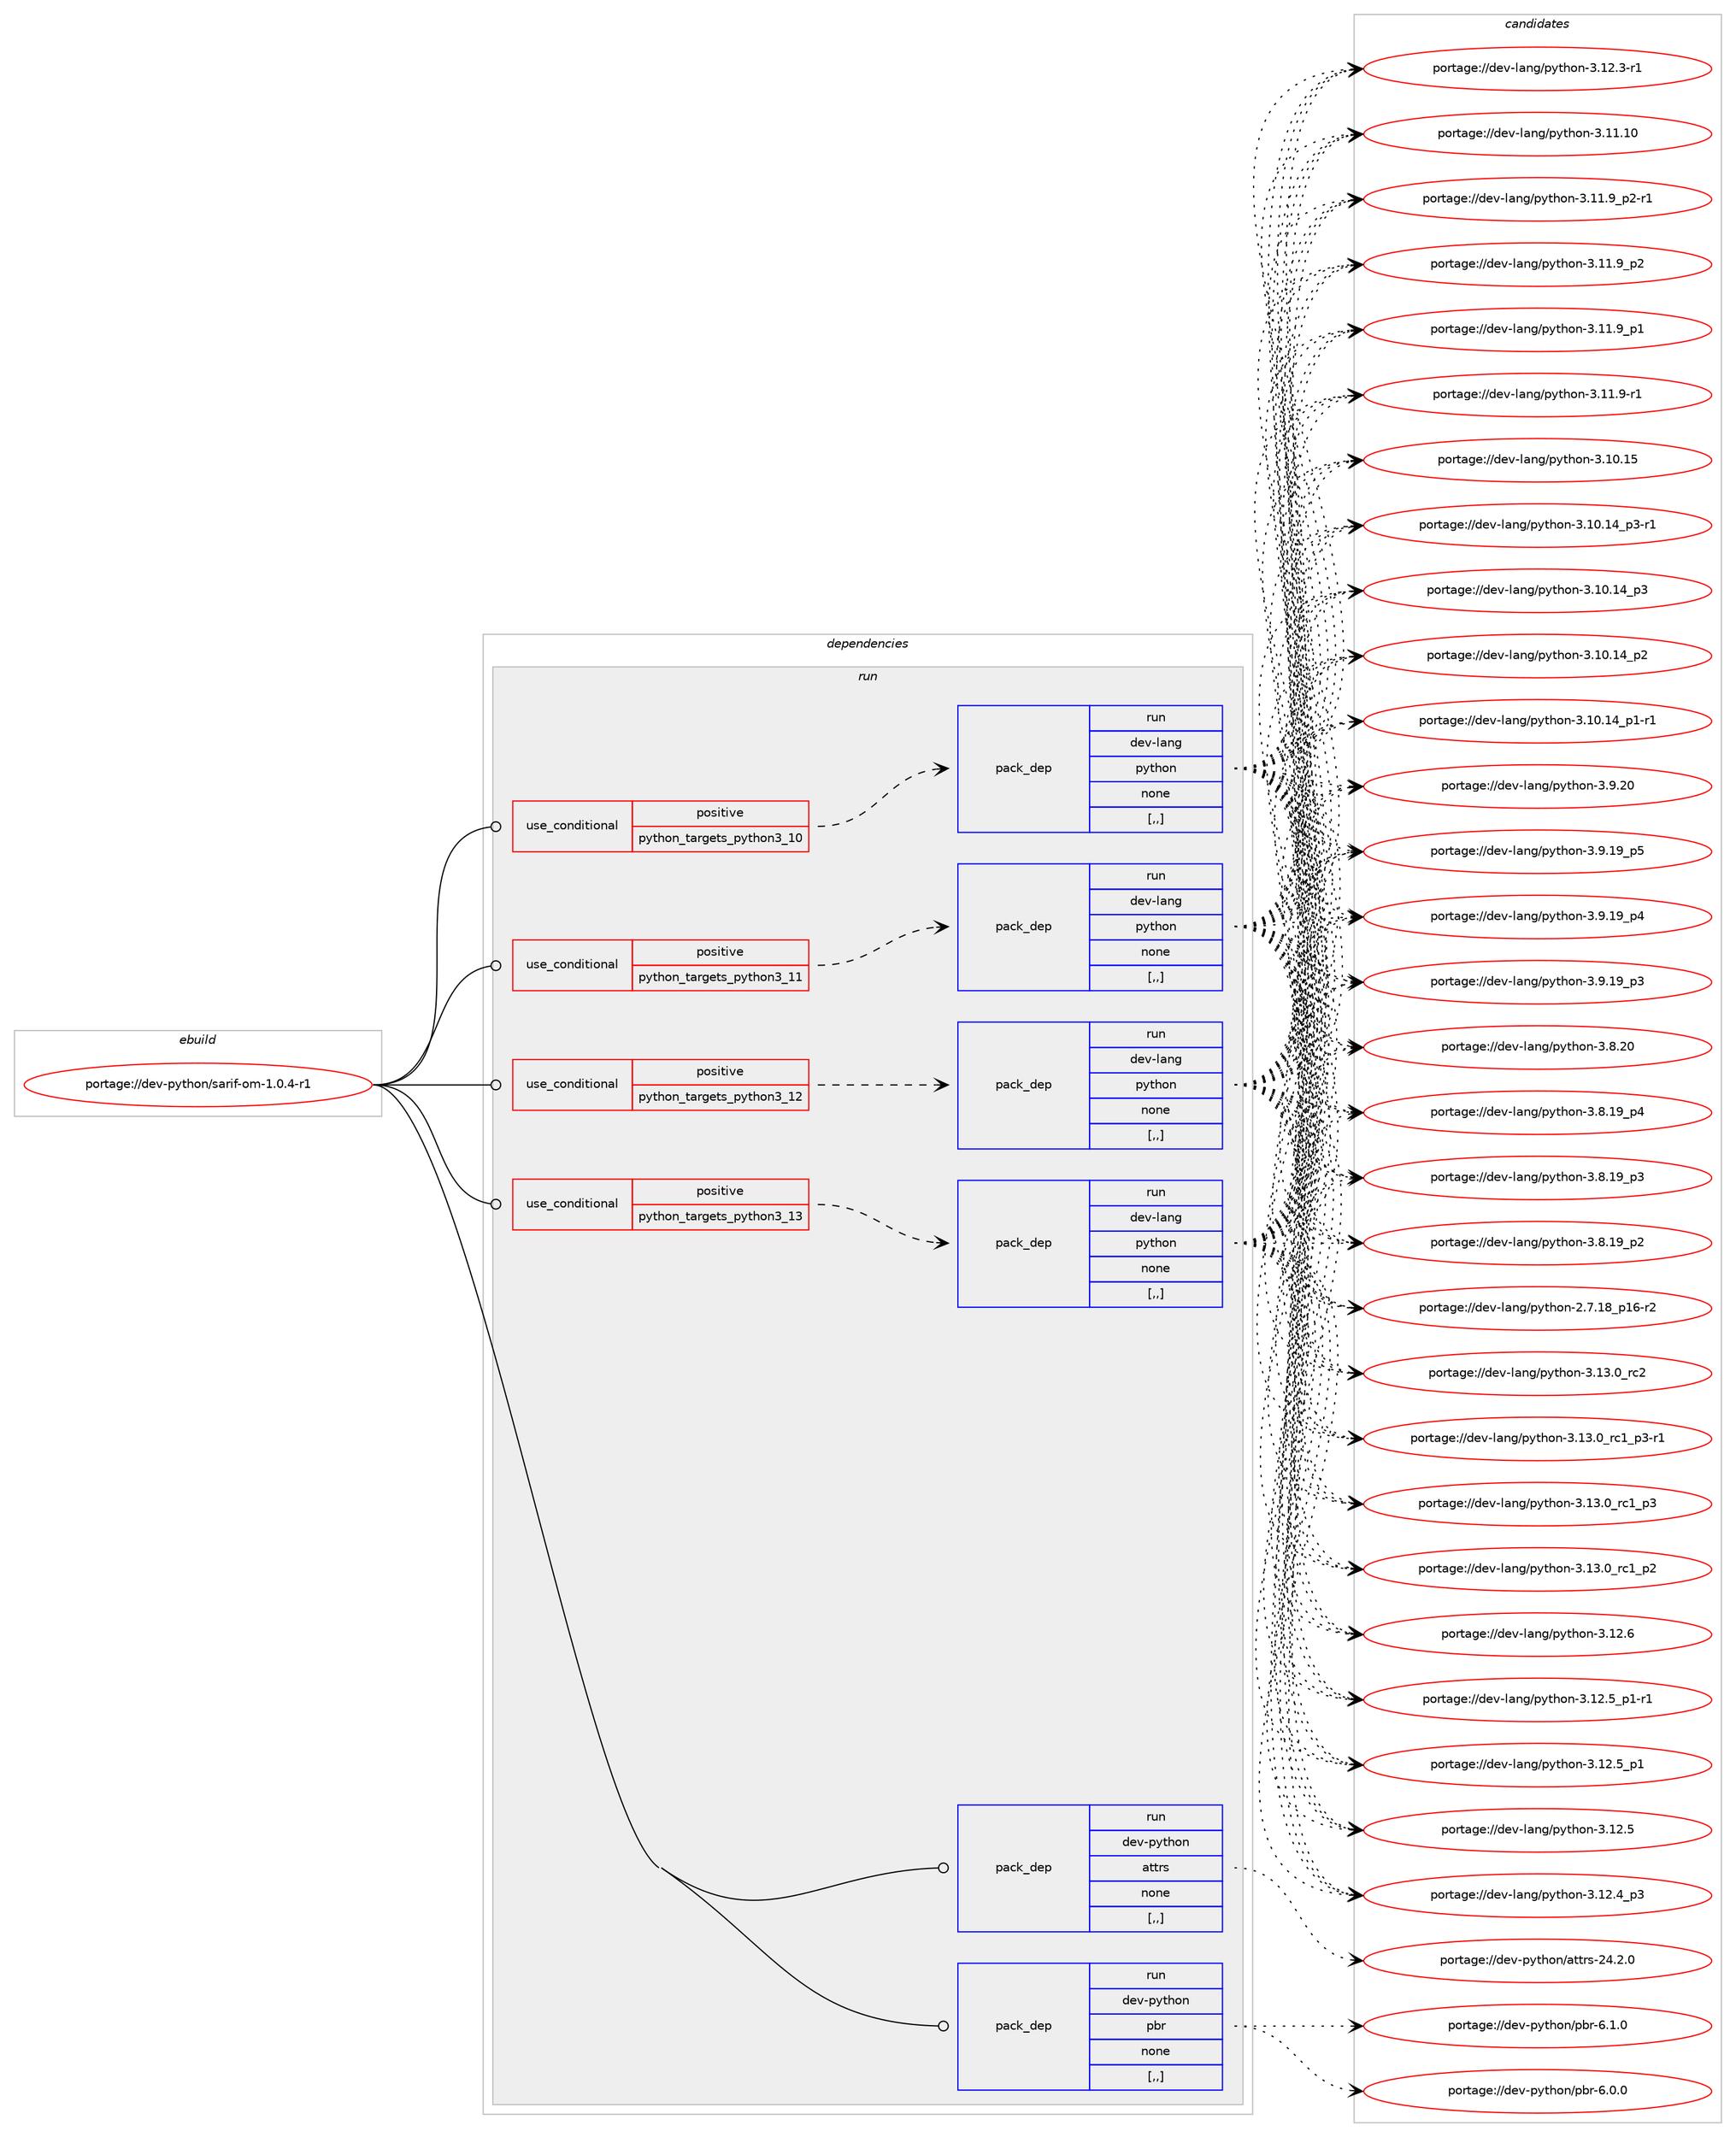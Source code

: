 digraph prolog {

# *************
# Graph options
# *************

newrank=true;
concentrate=true;
compound=true;
graph [rankdir=LR,fontname=Helvetica,fontsize=10,ranksep=1.5];#, ranksep=2.5, nodesep=0.2];
edge  [arrowhead=vee];
node  [fontname=Helvetica,fontsize=10];

# **********
# The ebuild
# **********

subgraph cluster_leftcol {
color=gray;
label=<<i>ebuild</i>>;
id [label="portage://dev-python/sarif-om-1.0.4-r1", color=red, width=4, href="../dev-python/sarif-om-1.0.4-r1.svg"];
}

# ****************
# The dependencies
# ****************

subgraph cluster_midcol {
color=gray;
label=<<i>dependencies</i>>;
subgraph cluster_compile {
fillcolor="#eeeeee";
style=filled;
label=<<i>compile</i>>;
}
subgraph cluster_compileandrun {
fillcolor="#eeeeee";
style=filled;
label=<<i>compile and run</i>>;
}
subgraph cluster_run {
fillcolor="#eeeeee";
style=filled;
label=<<i>run</i>>;
subgraph cond169907 {
dependency657814 [label=<<TABLE BORDER="0" CELLBORDER="1" CELLSPACING="0" CELLPADDING="4"><TR><TD ROWSPAN="3" CELLPADDING="10">use_conditional</TD></TR><TR><TD>positive</TD></TR><TR><TD>python_targets_python3_10</TD></TR></TABLE>>, shape=none, color=red];
subgraph pack483045 {
dependency657815 [label=<<TABLE BORDER="0" CELLBORDER="1" CELLSPACING="0" CELLPADDING="4" WIDTH="220"><TR><TD ROWSPAN="6" CELLPADDING="30">pack_dep</TD></TR><TR><TD WIDTH="110">run</TD></TR><TR><TD>dev-lang</TD></TR><TR><TD>python</TD></TR><TR><TD>none</TD></TR><TR><TD>[,,]</TD></TR></TABLE>>, shape=none, color=blue];
}
dependency657814:e -> dependency657815:w [weight=20,style="dashed",arrowhead="vee"];
}
id:e -> dependency657814:w [weight=20,style="solid",arrowhead="odot"];
subgraph cond169908 {
dependency657816 [label=<<TABLE BORDER="0" CELLBORDER="1" CELLSPACING="0" CELLPADDING="4"><TR><TD ROWSPAN="3" CELLPADDING="10">use_conditional</TD></TR><TR><TD>positive</TD></TR><TR><TD>python_targets_python3_11</TD></TR></TABLE>>, shape=none, color=red];
subgraph pack483046 {
dependency657817 [label=<<TABLE BORDER="0" CELLBORDER="1" CELLSPACING="0" CELLPADDING="4" WIDTH="220"><TR><TD ROWSPAN="6" CELLPADDING="30">pack_dep</TD></TR><TR><TD WIDTH="110">run</TD></TR><TR><TD>dev-lang</TD></TR><TR><TD>python</TD></TR><TR><TD>none</TD></TR><TR><TD>[,,]</TD></TR></TABLE>>, shape=none, color=blue];
}
dependency657816:e -> dependency657817:w [weight=20,style="dashed",arrowhead="vee"];
}
id:e -> dependency657816:w [weight=20,style="solid",arrowhead="odot"];
subgraph cond169909 {
dependency657818 [label=<<TABLE BORDER="0" CELLBORDER="1" CELLSPACING="0" CELLPADDING="4"><TR><TD ROWSPAN="3" CELLPADDING="10">use_conditional</TD></TR><TR><TD>positive</TD></TR><TR><TD>python_targets_python3_12</TD></TR></TABLE>>, shape=none, color=red];
subgraph pack483047 {
dependency657819 [label=<<TABLE BORDER="0" CELLBORDER="1" CELLSPACING="0" CELLPADDING="4" WIDTH="220"><TR><TD ROWSPAN="6" CELLPADDING="30">pack_dep</TD></TR><TR><TD WIDTH="110">run</TD></TR><TR><TD>dev-lang</TD></TR><TR><TD>python</TD></TR><TR><TD>none</TD></TR><TR><TD>[,,]</TD></TR></TABLE>>, shape=none, color=blue];
}
dependency657818:e -> dependency657819:w [weight=20,style="dashed",arrowhead="vee"];
}
id:e -> dependency657818:w [weight=20,style="solid",arrowhead="odot"];
subgraph cond169910 {
dependency657820 [label=<<TABLE BORDER="0" CELLBORDER="1" CELLSPACING="0" CELLPADDING="4"><TR><TD ROWSPAN="3" CELLPADDING="10">use_conditional</TD></TR><TR><TD>positive</TD></TR><TR><TD>python_targets_python3_13</TD></TR></TABLE>>, shape=none, color=red];
subgraph pack483048 {
dependency657821 [label=<<TABLE BORDER="0" CELLBORDER="1" CELLSPACING="0" CELLPADDING="4" WIDTH="220"><TR><TD ROWSPAN="6" CELLPADDING="30">pack_dep</TD></TR><TR><TD WIDTH="110">run</TD></TR><TR><TD>dev-lang</TD></TR><TR><TD>python</TD></TR><TR><TD>none</TD></TR><TR><TD>[,,]</TD></TR></TABLE>>, shape=none, color=blue];
}
dependency657820:e -> dependency657821:w [weight=20,style="dashed",arrowhead="vee"];
}
id:e -> dependency657820:w [weight=20,style="solid",arrowhead="odot"];
subgraph pack483049 {
dependency657822 [label=<<TABLE BORDER="0" CELLBORDER="1" CELLSPACING="0" CELLPADDING="4" WIDTH="220"><TR><TD ROWSPAN="6" CELLPADDING="30">pack_dep</TD></TR><TR><TD WIDTH="110">run</TD></TR><TR><TD>dev-python</TD></TR><TR><TD>attrs</TD></TR><TR><TD>none</TD></TR><TR><TD>[,,]</TD></TR></TABLE>>, shape=none, color=blue];
}
id:e -> dependency657822:w [weight=20,style="solid",arrowhead="odot"];
subgraph pack483050 {
dependency657823 [label=<<TABLE BORDER="0" CELLBORDER="1" CELLSPACING="0" CELLPADDING="4" WIDTH="220"><TR><TD ROWSPAN="6" CELLPADDING="30">pack_dep</TD></TR><TR><TD WIDTH="110">run</TD></TR><TR><TD>dev-python</TD></TR><TR><TD>pbr</TD></TR><TR><TD>none</TD></TR><TR><TD>[,,]</TD></TR></TABLE>>, shape=none, color=blue];
}
id:e -> dependency657823:w [weight=20,style="solid",arrowhead="odot"];
}
}

# **************
# The candidates
# **************

subgraph cluster_choices {
rank=same;
color=gray;
label=<<i>candidates</i>>;

subgraph choice483045 {
color=black;
nodesep=1;
choice10010111845108971101034711212111610411111045514649514648951149950 [label="portage://dev-lang/python-3.13.0_rc2", color=red, width=4,href="../dev-lang/python-3.13.0_rc2.svg"];
choice1001011184510897110103471121211161041111104551464951464895114994995112514511449 [label="portage://dev-lang/python-3.13.0_rc1_p3-r1", color=red, width=4,href="../dev-lang/python-3.13.0_rc1_p3-r1.svg"];
choice100101118451089711010347112121116104111110455146495146489511499499511251 [label="portage://dev-lang/python-3.13.0_rc1_p3", color=red, width=4,href="../dev-lang/python-3.13.0_rc1_p3.svg"];
choice100101118451089711010347112121116104111110455146495146489511499499511250 [label="portage://dev-lang/python-3.13.0_rc1_p2", color=red, width=4,href="../dev-lang/python-3.13.0_rc1_p2.svg"];
choice10010111845108971101034711212111610411111045514649504654 [label="portage://dev-lang/python-3.12.6", color=red, width=4,href="../dev-lang/python-3.12.6.svg"];
choice1001011184510897110103471121211161041111104551464950465395112494511449 [label="portage://dev-lang/python-3.12.5_p1-r1", color=red, width=4,href="../dev-lang/python-3.12.5_p1-r1.svg"];
choice100101118451089711010347112121116104111110455146495046539511249 [label="portage://dev-lang/python-3.12.5_p1", color=red, width=4,href="../dev-lang/python-3.12.5_p1.svg"];
choice10010111845108971101034711212111610411111045514649504653 [label="portage://dev-lang/python-3.12.5", color=red, width=4,href="../dev-lang/python-3.12.5.svg"];
choice100101118451089711010347112121116104111110455146495046529511251 [label="portage://dev-lang/python-3.12.4_p3", color=red, width=4,href="../dev-lang/python-3.12.4_p3.svg"];
choice100101118451089711010347112121116104111110455146495046514511449 [label="portage://dev-lang/python-3.12.3-r1", color=red, width=4,href="../dev-lang/python-3.12.3-r1.svg"];
choice1001011184510897110103471121211161041111104551464949464948 [label="portage://dev-lang/python-3.11.10", color=red, width=4,href="../dev-lang/python-3.11.10.svg"];
choice1001011184510897110103471121211161041111104551464949465795112504511449 [label="portage://dev-lang/python-3.11.9_p2-r1", color=red, width=4,href="../dev-lang/python-3.11.9_p2-r1.svg"];
choice100101118451089711010347112121116104111110455146494946579511250 [label="portage://dev-lang/python-3.11.9_p2", color=red, width=4,href="../dev-lang/python-3.11.9_p2.svg"];
choice100101118451089711010347112121116104111110455146494946579511249 [label="portage://dev-lang/python-3.11.9_p1", color=red, width=4,href="../dev-lang/python-3.11.9_p1.svg"];
choice100101118451089711010347112121116104111110455146494946574511449 [label="portage://dev-lang/python-3.11.9-r1", color=red, width=4,href="../dev-lang/python-3.11.9-r1.svg"];
choice1001011184510897110103471121211161041111104551464948464953 [label="portage://dev-lang/python-3.10.15", color=red, width=4,href="../dev-lang/python-3.10.15.svg"];
choice100101118451089711010347112121116104111110455146494846495295112514511449 [label="portage://dev-lang/python-3.10.14_p3-r1", color=red, width=4,href="../dev-lang/python-3.10.14_p3-r1.svg"];
choice10010111845108971101034711212111610411111045514649484649529511251 [label="portage://dev-lang/python-3.10.14_p3", color=red, width=4,href="../dev-lang/python-3.10.14_p3.svg"];
choice10010111845108971101034711212111610411111045514649484649529511250 [label="portage://dev-lang/python-3.10.14_p2", color=red, width=4,href="../dev-lang/python-3.10.14_p2.svg"];
choice100101118451089711010347112121116104111110455146494846495295112494511449 [label="portage://dev-lang/python-3.10.14_p1-r1", color=red, width=4,href="../dev-lang/python-3.10.14_p1-r1.svg"];
choice10010111845108971101034711212111610411111045514657465048 [label="portage://dev-lang/python-3.9.20", color=red, width=4,href="../dev-lang/python-3.9.20.svg"];
choice100101118451089711010347112121116104111110455146574649579511253 [label="portage://dev-lang/python-3.9.19_p5", color=red, width=4,href="../dev-lang/python-3.9.19_p5.svg"];
choice100101118451089711010347112121116104111110455146574649579511252 [label="portage://dev-lang/python-3.9.19_p4", color=red, width=4,href="../dev-lang/python-3.9.19_p4.svg"];
choice100101118451089711010347112121116104111110455146574649579511251 [label="portage://dev-lang/python-3.9.19_p3", color=red, width=4,href="../dev-lang/python-3.9.19_p3.svg"];
choice10010111845108971101034711212111610411111045514656465048 [label="portage://dev-lang/python-3.8.20", color=red, width=4,href="../dev-lang/python-3.8.20.svg"];
choice100101118451089711010347112121116104111110455146564649579511252 [label="portage://dev-lang/python-3.8.19_p4", color=red, width=4,href="../dev-lang/python-3.8.19_p4.svg"];
choice100101118451089711010347112121116104111110455146564649579511251 [label="portage://dev-lang/python-3.8.19_p3", color=red, width=4,href="../dev-lang/python-3.8.19_p3.svg"];
choice100101118451089711010347112121116104111110455146564649579511250 [label="portage://dev-lang/python-3.8.19_p2", color=red, width=4,href="../dev-lang/python-3.8.19_p2.svg"];
choice100101118451089711010347112121116104111110455046554649569511249544511450 [label="portage://dev-lang/python-2.7.18_p16-r2", color=red, width=4,href="../dev-lang/python-2.7.18_p16-r2.svg"];
dependency657815:e -> choice10010111845108971101034711212111610411111045514649514648951149950:w [style=dotted,weight="100"];
dependency657815:e -> choice1001011184510897110103471121211161041111104551464951464895114994995112514511449:w [style=dotted,weight="100"];
dependency657815:e -> choice100101118451089711010347112121116104111110455146495146489511499499511251:w [style=dotted,weight="100"];
dependency657815:e -> choice100101118451089711010347112121116104111110455146495146489511499499511250:w [style=dotted,weight="100"];
dependency657815:e -> choice10010111845108971101034711212111610411111045514649504654:w [style=dotted,weight="100"];
dependency657815:e -> choice1001011184510897110103471121211161041111104551464950465395112494511449:w [style=dotted,weight="100"];
dependency657815:e -> choice100101118451089711010347112121116104111110455146495046539511249:w [style=dotted,weight="100"];
dependency657815:e -> choice10010111845108971101034711212111610411111045514649504653:w [style=dotted,weight="100"];
dependency657815:e -> choice100101118451089711010347112121116104111110455146495046529511251:w [style=dotted,weight="100"];
dependency657815:e -> choice100101118451089711010347112121116104111110455146495046514511449:w [style=dotted,weight="100"];
dependency657815:e -> choice1001011184510897110103471121211161041111104551464949464948:w [style=dotted,weight="100"];
dependency657815:e -> choice1001011184510897110103471121211161041111104551464949465795112504511449:w [style=dotted,weight="100"];
dependency657815:e -> choice100101118451089711010347112121116104111110455146494946579511250:w [style=dotted,weight="100"];
dependency657815:e -> choice100101118451089711010347112121116104111110455146494946579511249:w [style=dotted,weight="100"];
dependency657815:e -> choice100101118451089711010347112121116104111110455146494946574511449:w [style=dotted,weight="100"];
dependency657815:e -> choice1001011184510897110103471121211161041111104551464948464953:w [style=dotted,weight="100"];
dependency657815:e -> choice100101118451089711010347112121116104111110455146494846495295112514511449:w [style=dotted,weight="100"];
dependency657815:e -> choice10010111845108971101034711212111610411111045514649484649529511251:w [style=dotted,weight="100"];
dependency657815:e -> choice10010111845108971101034711212111610411111045514649484649529511250:w [style=dotted,weight="100"];
dependency657815:e -> choice100101118451089711010347112121116104111110455146494846495295112494511449:w [style=dotted,weight="100"];
dependency657815:e -> choice10010111845108971101034711212111610411111045514657465048:w [style=dotted,weight="100"];
dependency657815:e -> choice100101118451089711010347112121116104111110455146574649579511253:w [style=dotted,weight="100"];
dependency657815:e -> choice100101118451089711010347112121116104111110455146574649579511252:w [style=dotted,weight="100"];
dependency657815:e -> choice100101118451089711010347112121116104111110455146574649579511251:w [style=dotted,weight="100"];
dependency657815:e -> choice10010111845108971101034711212111610411111045514656465048:w [style=dotted,weight="100"];
dependency657815:e -> choice100101118451089711010347112121116104111110455146564649579511252:w [style=dotted,weight="100"];
dependency657815:e -> choice100101118451089711010347112121116104111110455146564649579511251:w [style=dotted,weight="100"];
dependency657815:e -> choice100101118451089711010347112121116104111110455146564649579511250:w [style=dotted,weight="100"];
dependency657815:e -> choice100101118451089711010347112121116104111110455046554649569511249544511450:w [style=dotted,weight="100"];
}
subgraph choice483046 {
color=black;
nodesep=1;
choice10010111845108971101034711212111610411111045514649514648951149950 [label="portage://dev-lang/python-3.13.0_rc2", color=red, width=4,href="../dev-lang/python-3.13.0_rc2.svg"];
choice1001011184510897110103471121211161041111104551464951464895114994995112514511449 [label="portage://dev-lang/python-3.13.0_rc1_p3-r1", color=red, width=4,href="../dev-lang/python-3.13.0_rc1_p3-r1.svg"];
choice100101118451089711010347112121116104111110455146495146489511499499511251 [label="portage://dev-lang/python-3.13.0_rc1_p3", color=red, width=4,href="../dev-lang/python-3.13.0_rc1_p3.svg"];
choice100101118451089711010347112121116104111110455146495146489511499499511250 [label="portage://dev-lang/python-3.13.0_rc1_p2", color=red, width=4,href="../dev-lang/python-3.13.0_rc1_p2.svg"];
choice10010111845108971101034711212111610411111045514649504654 [label="portage://dev-lang/python-3.12.6", color=red, width=4,href="../dev-lang/python-3.12.6.svg"];
choice1001011184510897110103471121211161041111104551464950465395112494511449 [label="portage://dev-lang/python-3.12.5_p1-r1", color=red, width=4,href="../dev-lang/python-3.12.5_p1-r1.svg"];
choice100101118451089711010347112121116104111110455146495046539511249 [label="portage://dev-lang/python-3.12.5_p1", color=red, width=4,href="../dev-lang/python-3.12.5_p1.svg"];
choice10010111845108971101034711212111610411111045514649504653 [label="portage://dev-lang/python-3.12.5", color=red, width=4,href="../dev-lang/python-3.12.5.svg"];
choice100101118451089711010347112121116104111110455146495046529511251 [label="portage://dev-lang/python-3.12.4_p3", color=red, width=4,href="../dev-lang/python-3.12.4_p3.svg"];
choice100101118451089711010347112121116104111110455146495046514511449 [label="portage://dev-lang/python-3.12.3-r1", color=red, width=4,href="../dev-lang/python-3.12.3-r1.svg"];
choice1001011184510897110103471121211161041111104551464949464948 [label="portage://dev-lang/python-3.11.10", color=red, width=4,href="../dev-lang/python-3.11.10.svg"];
choice1001011184510897110103471121211161041111104551464949465795112504511449 [label="portage://dev-lang/python-3.11.9_p2-r1", color=red, width=4,href="../dev-lang/python-3.11.9_p2-r1.svg"];
choice100101118451089711010347112121116104111110455146494946579511250 [label="portage://dev-lang/python-3.11.9_p2", color=red, width=4,href="../dev-lang/python-3.11.9_p2.svg"];
choice100101118451089711010347112121116104111110455146494946579511249 [label="portage://dev-lang/python-3.11.9_p1", color=red, width=4,href="../dev-lang/python-3.11.9_p1.svg"];
choice100101118451089711010347112121116104111110455146494946574511449 [label="portage://dev-lang/python-3.11.9-r1", color=red, width=4,href="../dev-lang/python-3.11.9-r1.svg"];
choice1001011184510897110103471121211161041111104551464948464953 [label="portage://dev-lang/python-3.10.15", color=red, width=4,href="../dev-lang/python-3.10.15.svg"];
choice100101118451089711010347112121116104111110455146494846495295112514511449 [label="portage://dev-lang/python-3.10.14_p3-r1", color=red, width=4,href="../dev-lang/python-3.10.14_p3-r1.svg"];
choice10010111845108971101034711212111610411111045514649484649529511251 [label="portage://dev-lang/python-3.10.14_p3", color=red, width=4,href="../dev-lang/python-3.10.14_p3.svg"];
choice10010111845108971101034711212111610411111045514649484649529511250 [label="portage://dev-lang/python-3.10.14_p2", color=red, width=4,href="../dev-lang/python-3.10.14_p2.svg"];
choice100101118451089711010347112121116104111110455146494846495295112494511449 [label="portage://dev-lang/python-3.10.14_p1-r1", color=red, width=4,href="../dev-lang/python-3.10.14_p1-r1.svg"];
choice10010111845108971101034711212111610411111045514657465048 [label="portage://dev-lang/python-3.9.20", color=red, width=4,href="../dev-lang/python-3.9.20.svg"];
choice100101118451089711010347112121116104111110455146574649579511253 [label="portage://dev-lang/python-3.9.19_p5", color=red, width=4,href="../dev-lang/python-3.9.19_p5.svg"];
choice100101118451089711010347112121116104111110455146574649579511252 [label="portage://dev-lang/python-3.9.19_p4", color=red, width=4,href="../dev-lang/python-3.9.19_p4.svg"];
choice100101118451089711010347112121116104111110455146574649579511251 [label="portage://dev-lang/python-3.9.19_p3", color=red, width=4,href="../dev-lang/python-3.9.19_p3.svg"];
choice10010111845108971101034711212111610411111045514656465048 [label="portage://dev-lang/python-3.8.20", color=red, width=4,href="../dev-lang/python-3.8.20.svg"];
choice100101118451089711010347112121116104111110455146564649579511252 [label="portage://dev-lang/python-3.8.19_p4", color=red, width=4,href="../dev-lang/python-3.8.19_p4.svg"];
choice100101118451089711010347112121116104111110455146564649579511251 [label="portage://dev-lang/python-3.8.19_p3", color=red, width=4,href="../dev-lang/python-3.8.19_p3.svg"];
choice100101118451089711010347112121116104111110455146564649579511250 [label="portage://dev-lang/python-3.8.19_p2", color=red, width=4,href="../dev-lang/python-3.8.19_p2.svg"];
choice100101118451089711010347112121116104111110455046554649569511249544511450 [label="portage://dev-lang/python-2.7.18_p16-r2", color=red, width=4,href="../dev-lang/python-2.7.18_p16-r2.svg"];
dependency657817:e -> choice10010111845108971101034711212111610411111045514649514648951149950:w [style=dotted,weight="100"];
dependency657817:e -> choice1001011184510897110103471121211161041111104551464951464895114994995112514511449:w [style=dotted,weight="100"];
dependency657817:e -> choice100101118451089711010347112121116104111110455146495146489511499499511251:w [style=dotted,weight="100"];
dependency657817:e -> choice100101118451089711010347112121116104111110455146495146489511499499511250:w [style=dotted,weight="100"];
dependency657817:e -> choice10010111845108971101034711212111610411111045514649504654:w [style=dotted,weight="100"];
dependency657817:e -> choice1001011184510897110103471121211161041111104551464950465395112494511449:w [style=dotted,weight="100"];
dependency657817:e -> choice100101118451089711010347112121116104111110455146495046539511249:w [style=dotted,weight="100"];
dependency657817:e -> choice10010111845108971101034711212111610411111045514649504653:w [style=dotted,weight="100"];
dependency657817:e -> choice100101118451089711010347112121116104111110455146495046529511251:w [style=dotted,weight="100"];
dependency657817:e -> choice100101118451089711010347112121116104111110455146495046514511449:w [style=dotted,weight="100"];
dependency657817:e -> choice1001011184510897110103471121211161041111104551464949464948:w [style=dotted,weight="100"];
dependency657817:e -> choice1001011184510897110103471121211161041111104551464949465795112504511449:w [style=dotted,weight="100"];
dependency657817:e -> choice100101118451089711010347112121116104111110455146494946579511250:w [style=dotted,weight="100"];
dependency657817:e -> choice100101118451089711010347112121116104111110455146494946579511249:w [style=dotted,weight="100"];
dependency657817:e -> choice100101118451089711010347112121116104111110455146494946574511449:w [style=dotted,weight="100"];
dependency657817:e -> choice1001011184510897110103471121211161041111104551464948464953:w [style=dotted,weight="100"];
dependency657817:e -> choice100101118451089711010347112121116104111110455146494846495295112514511449:w [style=dotted,weight="100"];
dependency657817:e -> choice10010111845108971101034711212111610411111045514649484649529511251:w [style=dotted,weight="100"];
dependency657817:e -> choice10010111845108971101034711212111610411111045514649484649529511250:w [style=dotted,weight="100"];
dependency657817:e -> choice100101118451089711010347112121116104111110455146494846495295112494511449:w [style=dotted,weight="100"];
dependency657817:e -> choice10010111845108971101034711212111610411111045514657465048:w [style=dotted,weight="100"];
dependency657817:e -> choice100101118451089711010347112121116104111110455146574649579511253:w [style=dotted,weight="100"];
dependency657817:e -> choice100101118451089711010347112121116104111110455146574649579511252:w [style=dotted,weight="100"];
dependency657817:e -> choice100101118451089711010347112121116104111110455146574649579511251:w [style=dotted,weight="100"];
dependency657817:e -> choice10010111845108971101034711212111610411111045514656465048:w [style=dotted,weight="100"];
dependency657817:e -> choice100101118451089711010347112121116104111110455146564649579511252:w [style=dotted,weight="100"];
dependency657817:e -> choice100101118451089711010347112121116104111110455146564649579511251:w [style=dotted,weight="100"];
dependency657817:e -> choice100101118451089711010347112121116104111110455146564649579511250:w [style=dotted,weight="100"];
dependency657817:e -> choice100101118451089711010347112121116104111110455046554649569511249544511450:w [style=dotted,weight="100"];
}
subgraph choice483047 {
color=black;
nodesep=1;
choice10010111845108971101034711212111610411111045514649514648951149950 [label="portage://dev-lang/python-3.13.0_rc2", color=red, width=4,href="../dev-lang/python-3.13.0_rc2.svg"];
choice1001011184510897110103471121211161041111104551464951464895114994995112514511449 [label="portage://dev-lang/python-3.13.0_rc1_p3-r1", color=red, width=4,href="../dev-lang/python-3.13.0_rc1_p3-r1.svg"];
choice100101118451089711010347112121116104111110455146495146489511499499511251 [label="portage://dev-lang/python-3.13.0_rc1_p3", color=red, width=4,href="../dev-lang/python-3.13.0_rc1_p3.svg"];
choice100101118451089711010347112121116104111110455146495146489511499499511250 [label="portage://dev-lang/python-3.13.0_rc1_p2", color=red, width=4,href="../dev-lang/python-3.13.0_rc1_p2.svg"];
choice10010111845108971101034711212111610411111045514649504654 [label="portage://dev-lang/python-3.12.6", color=red, width=4,href="../dev-lang/python-3.12.6.svg"];
choice1001011184510897110103471121211161041111104551464950465395112494511449 [label="portage://dev-lang/python-3.12.5_p1-r1", color=red, width=4,href="../dev-lang/python-3.12.5_p1-r1.svg"];
choice100101118451089711010347112121116104111110455146495046539511249 [label="portage://dev-lang/python-3.12.5_p1", color=red, width=4,href="../dev-lang/python-3.12.5_p1.svg"];
choice10010111845108971101034711212111610411111045514649504653 [label="portage://dev-lang/python-3.12.5", color=red, width=4,href="../dev-lang/python-3.12.5.svg"];
choice100101118451089711010347112121116104111110455146495046529511251 [label="portage://dev-lang/python-3.12.4_p3", color=red, width=4,href="../dev-lang/python-3.12.4_p3.svg"];
choice100101118451089711010347112121116104111110455146495046514511449 [label="portage://dev-lang/python-3.12.3-r1", color=red, width=4,href="../dev-lang/python-3.12.3-r1.svg"];
choice1001011184510897110103471121211161041111104551464949464948 [label="portage://dev-lang/python-3.11.10", color=red, width=4,href="../dev-lang/python-3.11.10.svg"];
choice1001011184510897110103471121211161041111104551464949465795112504511449 [label="portage://dev-lang/python-3.11.9_p2-r1", color=red, width=4,href="../dev-lang/python-3.11.9_p2-r1.svg"];
choice100101118451089711010347112121116104111110455146494946579511250 [label="portage://dev-lang/python-3.11.9_p2", color=red, width=4,href="../dev-lang/python-3.11.9_p2.svg"];
choice100101118451089711010347112121116104111110455146494946579511249 [label="portage://dev-lang/python-3.11.9_p1", color=red, width=4,href="../dev-lang/python-3.11.9_p1.svg"];
choice100101118451089711010347112121116104111110455146494946574511449 [label="portage://dev-lang/python-3.11.9-r1", color=red, width=4,href="../dev-lang/python-3.11.9-r1.svg"];
choice1001011184510897110103471121211161041111104551464948464953 [label="portage://dev-lang/python-3.10.15", color=red, width=4,href="../dev-lang/python-3.10.15.svg"];
choice100101118451089711010347112121116104111110455146494846495295112514511449 [label="portage://dev-lang/python-3.10.14_p3-r1", color=red, width=4,href="../dev-lang/python-3.10.14_p3-r1.svg"];
choice10010111845108971101034711212111610411111045514649484649529511251 [label="portage://dev-lang/python-3.10.14_p3", color=red, width=4,href="../dev-lang/python-3.10.14_p3.svg"];
choice10010111845108971101034711212111610411111045514649484649529511250 [label="portage://dev-lang/python-3.10.14_p2", color=red, width=4,href="../dev-lang/python-3.10.14_p2.svg"];
choice100101118451089711010347112121116104111110455146494846495295112494511449 [label="portage://dev-lang/python-3.10.14_p1-r1", color=red, width=4,href="../dev-lang/python-3.10.14_p1-r1.svg"];
choice10010111845108971101034711212111610411111045514657465048 [label="portage://dev-lang/python-3.9.20", color=red, width=4,href="../dev-lang/python-3.9.20.svg"];
choice100101118451089711010347112121116104111110455146574649579511253 [label="portage://dev-lang/python-3.9.19_p5", color=red, width=4,href="../dev-lang/python-3.9.19_p5.svg"];
choice100101118451089711010347112121116104111110455146574649579511252 [label="portage://dev-lang/python-3.9.19_p4", color=red, width=4,href="../dev-lang/python-3.9.19_p4.svg"];
choice100101118451089711010347112121116104111110455146574649579511251 [label="portage://dev-lang/python-3.9.19_p3", color=red, width=4,href="../dev-lang/python-3.9.19_p3.svg"];
choice10010111845108971101034711212111610411111045514656465048 [label="portage://dev-lang/python-3.8.20", color=red, width=4,href="../dev-lang/python-3.8.20.svg"];
choice100101118451089711010347112121116104111110455146564649579511252 [label="portage://dev-lang/python-3.8.19_p4", color=red, width=4,href="../dev-lang/python-3.8.19_p4.svg"];
choice100101118451089711010347112121116104111110455146564649579511251 [label="portage://dev-lang/python-3.8.19_p3", color=red, width=4,href="../dev-lang/python-3.8.19_p3.svg"];
choice100101118451089711010347112121116104111110455146564649579511250 [label="portage://dev-lang/python-3.8.19_p2", color=red, width=4,href="../dev-lang/python-3.8.19_p2.svg"];
choice100101118451089711010347112121116104111110455046554649569511249544511450 [label="portage://dev-lang/python-2.7.18_p16-r2", color=red, width=4,href="../dev-lang/python-2.7.18_p16-r2.svg"];
dependency657819:e -> choice10010111845108971101034711212111610411111045514649514648951149950:w [style=dotted,weight="100"];
dependency657819:e -> choice1001011184510897110103471121211161041111104551464951464895114994995112514511449:w [style=dotted,weight="100"];
dependency657819:e -> choice100101118451089711010347112121116104111110455146495146489511499499511251:w [style=dotted,weight="100"];
dependency657819:e -> choice100101118451089711010347112121116104111110455146495146489511499499511250:w [style=dotted,weight="100"];
dependency657819:e -> choice10010111845108971101034711212111610411111045514649504654:w [style=dotted,weight="100"];
dependency657819:e -> choice1001011184510897110103471121211161041111104551464950465395112494511449:w [style=dotted,weight="100"];
dependency657819:e -> choice100101118451089711010347112121116104111110455146495046539511249:w [style=dotted,weight="100"];
dependency657819:e -> choice10010111845108971101034711212111610411111045514649504653:w [style=dotted,weight="100"];
dependency657819:e -> choice100101118451089711010347112121116104111110455146495046529511251:w [style=dotted,weight="100"];
dependency657819:e -> choice100101118451089711010347112121116104111110455146495046514511449:w [style=dotted,weight="100"];
dependency657819:e -> choice1001011184510897110103471121211161041111104551464949464948:w [style=dotted,weight="100"];
dependency657819:e -> choice1001011184510897110103471121211161041111104551464949465795112504511449:w [style=dotted,weight="100"];
dependency657819:e -> choice100101118451089711010347112121116104111110455146494946579511250:w [style=dotted,weight="100"];
dependency657819:e -> choice100101118451089711010347112121116104111110455146494946579511249:w [style=dotted,weight="100"];
dependency657819:e -> choice100101118451089711010347112121116104111110455146494946574511449:w [style=dotted,weight="100"];
dependency657819:e -> choice1001011184510897110103471121211161041111104551464948464953:w [style=dotted,weight="100"];
dependency657819:e -> choice100101118451089711010347112121116104111110455146494846495295112514511449:w [style=dotted,weight="100"];
dependency657819:e -> choice10010111845108971101034711212111610411111045514649484649529511251:w [style=dotted,weight="100"];
dependency657819:e -> choice10010111845108971101034711212111610411111045514649484649529511250:w [style=dotted,weight="100"];
dependency657819:e -> choice100101118451089711010347112121116104111110455146494846495295112494511449:w [style=dotted,weight="100"];
dependency657819:e -> choice10010111845108971101034711212111610411111045514657465048:w [style=dotted,weight="100"];
dependency657819:e -> choice100101118451089711010347112121116104111110455146574649579511253:w [style=dotted,weight="100"];
dependency657819:e -> choice100101118451089711010347112121116104111110455146574649579511252:w [style=dotted,weight="100"];
dependency657819:e -> choice100101118451089711010347112121116104111110455146574649579511251:w [style=dotted,weight="100"];
dependency657819:e -> choice10010111845108971101034711212111610411111045514656465048:w [style=dotted,weight="100"];
dependency657819:e -> choice100101118451089711010347112121116104111110455146564649579511252:w [style=dotted,weight="100"];
dependency657819:e -> choice100101118451089711010347112121116104111110455146564649579511251:w [style=dotted,weight="100"];
dependency657819:e -> choice100101118451089711010347112121116104111110455146564649579511250:w [style=dotted,weight="100"];
dependency657819:e -> choice100101118451089711010347112121116104111110455046554649569511249544511450:w [style=dotted,weight="100"];
}
subgraph choice483048 {
color=black;
nodesep=1;
choice10010111845108971101034711212111610411111045514649514648951149950 [label="portage://dev-lang/python-3.13.0_rc2", color=red, width=4,href="../dev-lang/python-3.13.0_rc2.svg"];
choice1001011184510897110103471121211161041111104551464951464895114994995112514511449 [label="portage://dev-lang/python-3.13.0_rc1_p3-r1", color=red, width=4,href="../dev-lang/python-3.13.0_rc1_p3-r1.svg"];
choice100101118451089711010347112121116104111110455146495146489511499499511251 [label="portage://dev-lang/python-3.13.0_rc1_p3", color=red, width=4,href="../dev-lang/python-3.13.0_rc1_p3.svg"];
choice100101118451089711010347112121116104111110455146495146489511499499511250 [label="portage://dev-lang/python-3.13.0_rc1_p2", color=red, width=4,href="../dev-lang/python-3.13.0_rc1_p2.svg"];
choice10010111845108971101034711212111610411111045514649504654 [label="portage://dev-lang/python-3.12.6", color=red, width=4,href="../dev-lang/python-3.12.6.svg"];
choice1001011184510897110103471121211161041111104551464950465395112494511449 [label="portage://dev-lang/python-3.12.5_p1-r1", color=red, width=4,href="../dev-lang/python-3.12.5_p1-r1.svg"];
choice100101118451089711010347112121116104111110455146495046539511249 [label="portage://dev-lang/python-3.12.5_p1", color=red, width=4,href="../dev-lang/python-3.12.5_p1.svg"];
choice10010111845108971101034711212111610411111045514649504653 [label="portage://dev-lang/python-3.12.5", color=red, width=4,href="../dev-lang/python-3.12.5.svg"];
choice100101118451089711010347112121116104111110455146495046529511251 [label="portage://dev-lang/python-3.12.4_p3", color=red, width=4,href="../dev-lang/python-3.12.4_p3.svg"];
choice100101118451089711010347112121116104111110455146495046514511449 [label="portage://dev-lang/python-3.12.3-r1", color=red, width=4,href="../dev-lang/python-3.12.3-r1.svg"];
choice1001011184510897110103471121211161041111104551464949464948 [label="portage://dev-lang/python-3.11.10", color=red, width=4,href="../dev-lang/python-3.11.10.svg"];
choice1001011184510897110103471121211161041111104551464949465795112504511449 [label="portage://dev-lang/python-3.11.9_p2-r1", color=red, width=4,href="../dev-lang/python-3.11.9_p2-r1.svg"];
choice100101118451089711010347112121116104111110455146494946579511250 [label="portage://dev-lang/python-3.11.9_p2", color=red, width=4,href="../dev-lang/python-3.11.9_p2.svg"];
choice100101118451089711010347112121116104111110455146494946579511249 [label="portage://dev-lang/python-3.11.9_p1", color=red, width=4,href="../dev-lang/python-3.11.9_p1.svg"];
choice100101118451089711010347112121116104111110455146494946574511449 [label="portage://dev-lang/python-3.11.9-r1", color=red, width=4,href="../dev-lang/python-3.11.9-r1.svg"];
choice1001011184510897110103471121211161041111104551464948464953 [label="portage://dev-lang/python-3.10.15", color=red, width=4,href="../dev-lang/python-3.10.15.svg"];
choice100101118451089711010347112121116104111110455146494846495295112514511449 [label="portage://dev-lang/python-3.10.14_p3-r1", color=red, width=4,href="../dev-lang/python-3.10.14_p3-r1.svg"];
choice10010111845108971101034711212111610411111045514649484649529511251 [label="portage://dev-lang/python-3.10.14_p3", color=red, width=4,href="../dev-lang/python-3.10.14_p3.svg"];
choice10010111845108971101034711212111610411111045514649484649529511250 [label="portage://dev-lang/python-3.10.14_p2", color=red, width=4,href="../dev-lang/python-3.10.14_p2.svg"];
choice100101118451089711010347112121116104111110455146494846495295112494511449 [label="portage://dev-lang/python-3.10.14_p1-r1", color=red, width=4,href="../dev-lang/python-3.10.14_p1-r1.svg"];
choice10010111845108971101034711212111610411111045514657465048 [label="portage://dev-lang/python-3.9.20", color=red, width=4,href="../dev-lang/python-3.9.20.svg"];
choice100101118451089711010347112121116104111110455146574649579511253 [label="portage://dev-lang/python-3.9.19_p5", color=red, width=4,href="../dev-lang/python-3.9.19_p5.svg"];
choice100101118451089711010347112121116104111110455146574649579511252 [label="portage://dev-lang/python-3.9.19_p4", color=red, width=4,href="../dev-lang/python-3.9.19_p4.svg"];
choice100101118451089711010347112121116104111110455146574649579511251 [label="portage://dev-lang/python-3.9.19_p3", color=red, width=4,href="../dev-lang/python-3.9.19_p3.svg"];
choice10010111845108971101034711212111610411111045514656465048 [label="portage://dev-lang/python-3.8.20", color=red, width=4,href="../dev-lang/python-3.8.20.svg"];
choice100101118451089711010347112121116104111110455146564649579511252 [label="portage://dev-lang/python-3.8.19_p4", color=red, width=4,href="../dev-lang/python-3.8.19_p4.svg"];
choice100101118451089711010347112121116104111110455146564649579511251 [label="portage://dev-lang/python-3.8.19_p3", color=red, width=4,href="../dev-lang/python-3.8.19_p3.svg"];
choice100101118451089711010347112121116104111110455146564649579511250 [label="portage://dev-lang/python-3.8.19_p2", color=red, width=4,href="../dev-lang/python-3.8.19_p2.svg"];
choice100101118451089711010347112121116104111110455046554649569511249544511450 [label="portage://dev-lang/python-2.7.18_p16-r2", color=red, width=4,href="../dev-lang/python-2.7.18_p16-r2.svg"];
dependency657821:e -> choice10010111845108971101034711212111610411111045514649514648951149950:w [style=dotted,weight="100"];
dependency657821:e -> choice1001011184510897110103471121211161041111104551464951464895114994995112514511449:w [style=dotted,weight="100"];
dependency657821:e -> choice100101118451089711010347112121116104111110455146495146489511499499511251:w [style=dotted,weight="100"];
dependency657821:e -> choice100101118451089711010347112121116104111110455146495146489511499499511250:w [style=dotted,weight="100"];
dependency657821:e -> choice10010111845108971101034711212111610411111045514649504654:w [style=dotted,weight="100"];
dependency657821:e -> choice1001011184510897110103471121211161041111104551464950465395112494511449:w [style=dotted,weight="100"];
dependency657821:e -> choice100101118451089711010347112121116104111110455146495046539511249:w [style=dotted,weight="100"];
dependency657821:e -> choice10010111845108971101034711212111610411111045514649504653:w [style=dotted,weight="100"];
dependency657821:e -> choice100101118451089711010347112121116104111110455146495046529511251:w [style=dotted,weight="100"];
dependency657821:e -> choice100101118451089711010347112121116104111110455146495046514511449:w [style=dotted,weight="100"];
dependency657821:e -> choice1001011184510897110103471121211161041111104551464949464948:w [style=dotted,weight="100"];
dependency657821:e -> choice1001011184510897110103471121211161041111104551464949465795112504511449:w [style=dotted,weight="100"];
dependency657821:e -> choice100101118451089711010347112121116104111110455146494946579511250:w [style=dotted,weight="100"];
dependency657821:e -> choice100101118451089711010347112121116104111110455146494946579511249:w [style=dotted,weight="100"];
dependency657821:e -> choice100101118451089711010347112121116104111110455146494946574511449:w [style=dotted,weight="100"];
dependency657821:e -> choice1001011184510897110103471121211161041111104551464948464953:w [style=dotted,weight="100"];
dependency657821:e -> choice100101118451089711010347112121116104111110455146494846495295112514511449:w [style=dotted,weight="100"];
dependency657821:e -> choice10010111845108971101034711212111610411111045514649484649529511251:w [style=dotted,weight="100"];
dependency657821:e -> choice10010111845108971101034711212111610411111045514649484649529511250:w [style=dotted,weight="100"];
dependency657821:e -> choice100101118451089711010347112121116104111110455146494846495295112494511449:w [style=dotted,weight="100"];
dependency657821:e -> choice10010111845108971101034711212111610411111045514657465048:w [style=dotted,weight="100"];
dependency657821:e -> choice100101118451089711010347112121116104111110455146574649579511253:w [style=dotted,weight="100"];
dependency657821:e -> choice100101118451089711010347112121116104111110455146574649579511252:w [style=dotted,weight="100"];
dependency657821:e -> choice100101118451089711010347112121116104111110455146574649579511251:w [style=dotted,weight="100"];
dependency657821:e -> choice10010111845108971101034711212111610411111045514656465048:w [style=dotted,weight="100"];
dependency657821:e -> choice100101118451089711010347112121116104111110455146564649579511252:w [style=dotted,weight="100"];
dependency657821:e -> choice100101118451089711010347112121116104111110455146564649579511251:w [style=dotted,weight="100"];
dependency657821:e -> choice100101118451089711010347112121116104111110455146564649579511250:w [style=dotted,weight="100"];
dependency657821:e -> choice100101118451089711010347112121116104111110455046554649569511249544511450:w [style=dotted,weight="100"];
}
subgraph choice483049 {
color=black;
nodesep=1;
choice10010111845112121116104111110479711611611411545505246504648 [label="portage://dev-python/attrs-24.2.0", color=red, width=4,href="../dev-python/attrs-24.2.0.svg"];
dependency657822:e -> choice10010111845112121116104111110479711611611411545505246504648:w [style=dotted,weight="100"];
}
subgraph choice483050 {
color=black;
nodesep=1;
choice100101118451121211161041111104711298114455446494648 [label="portage://dev-python/pbr-6.1.0", color=red, width=4,href="../dev-python/pbr-6.1.0.svg"];
choice100101118451121211161041111104711298114455446484648 [label="portage://dev-python/pbr-6.0.0", color=red, width=4,href="../dev-python/pbr-6.0.0.svg"];
dependency657823:e -> choice100101118451121211161041111104711298114455446494648:w [style=dotted,weight="100"];
dependency657823:e -> choice100101118451121211161041111104711298114455446484648:w [style=dotted,weight="100"];
}
}

}
